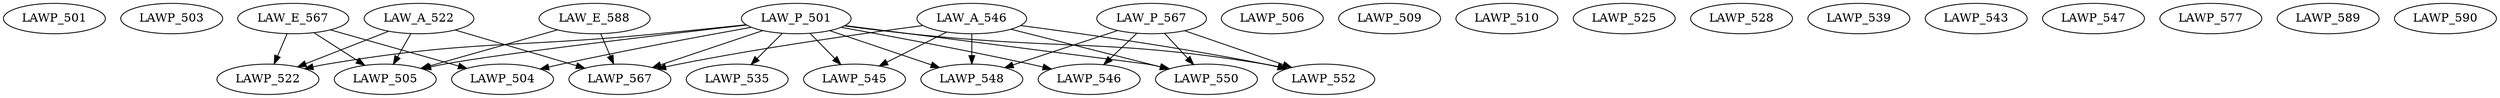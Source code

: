 digraph G {
    LAWP_501;
    LAWP_503;
    edge [color=black];
    LAW_P_501 -> LAWP_504;
    LAW_E_567 -> LAWP_504;
    edge [color=black];
    LAW_A_522 -> LAWP_505;
    LAW_E_567 -> LAWP_505;
    LAW_E_588 -> LAWP_505;
    LAW_P_501 -> LAWP_505;
    LAWP_506;
    LAWP_509;
    LAWP_510;
    edge [color=black];
    LAW_A_522 -> LAWP_522;
    LAW_E_567 -> LAWP_522;
    LAW_P_501 -> LAWP_522;
    LAWP_525;
    LAWP_528;
    edge [color=black];
    LAW_P_501 -> LAWP_535;
    LAWP_539;
    LAWP_543;
    edge [color=black];
    LAW_A_546 -> LAWP_545;
    LAW_P_501 -> LAWP_545;
    edge [color=black];
    LAW_P_501 -> LAWP_546;
    LAW_P_567 -> LAWP_546;
    LAWP_547;
    edge [color=black];
    LAW_A_546 -> LAWP_548;
    LAW_P_501 -> LAWP_548;
    LAW_P_567 -> LAWP_548;
    edge [color=black];
    LAW_A_546 -> LAWP_550;
    LAW_P_501 -> LAWP_550;
    LAW_P_567 -> LAWP_550;
    edge [color=black];
    LAW_A_546 -> LAWP_552;
    LAW_P_501 -> LAWP_552;
    LAW_P_567 -> LAWP_552;
    edge [color=black];
    LAW_A_522 -> LAWP_567;
    LAW_A_546 -> LAWP_567;
    LAW_E_588 -> LAWP_567;
    LAW_P_501 -> LAWP_567;
    LAWP_577;
    LAWP_589;
    LAWP_590;
}
